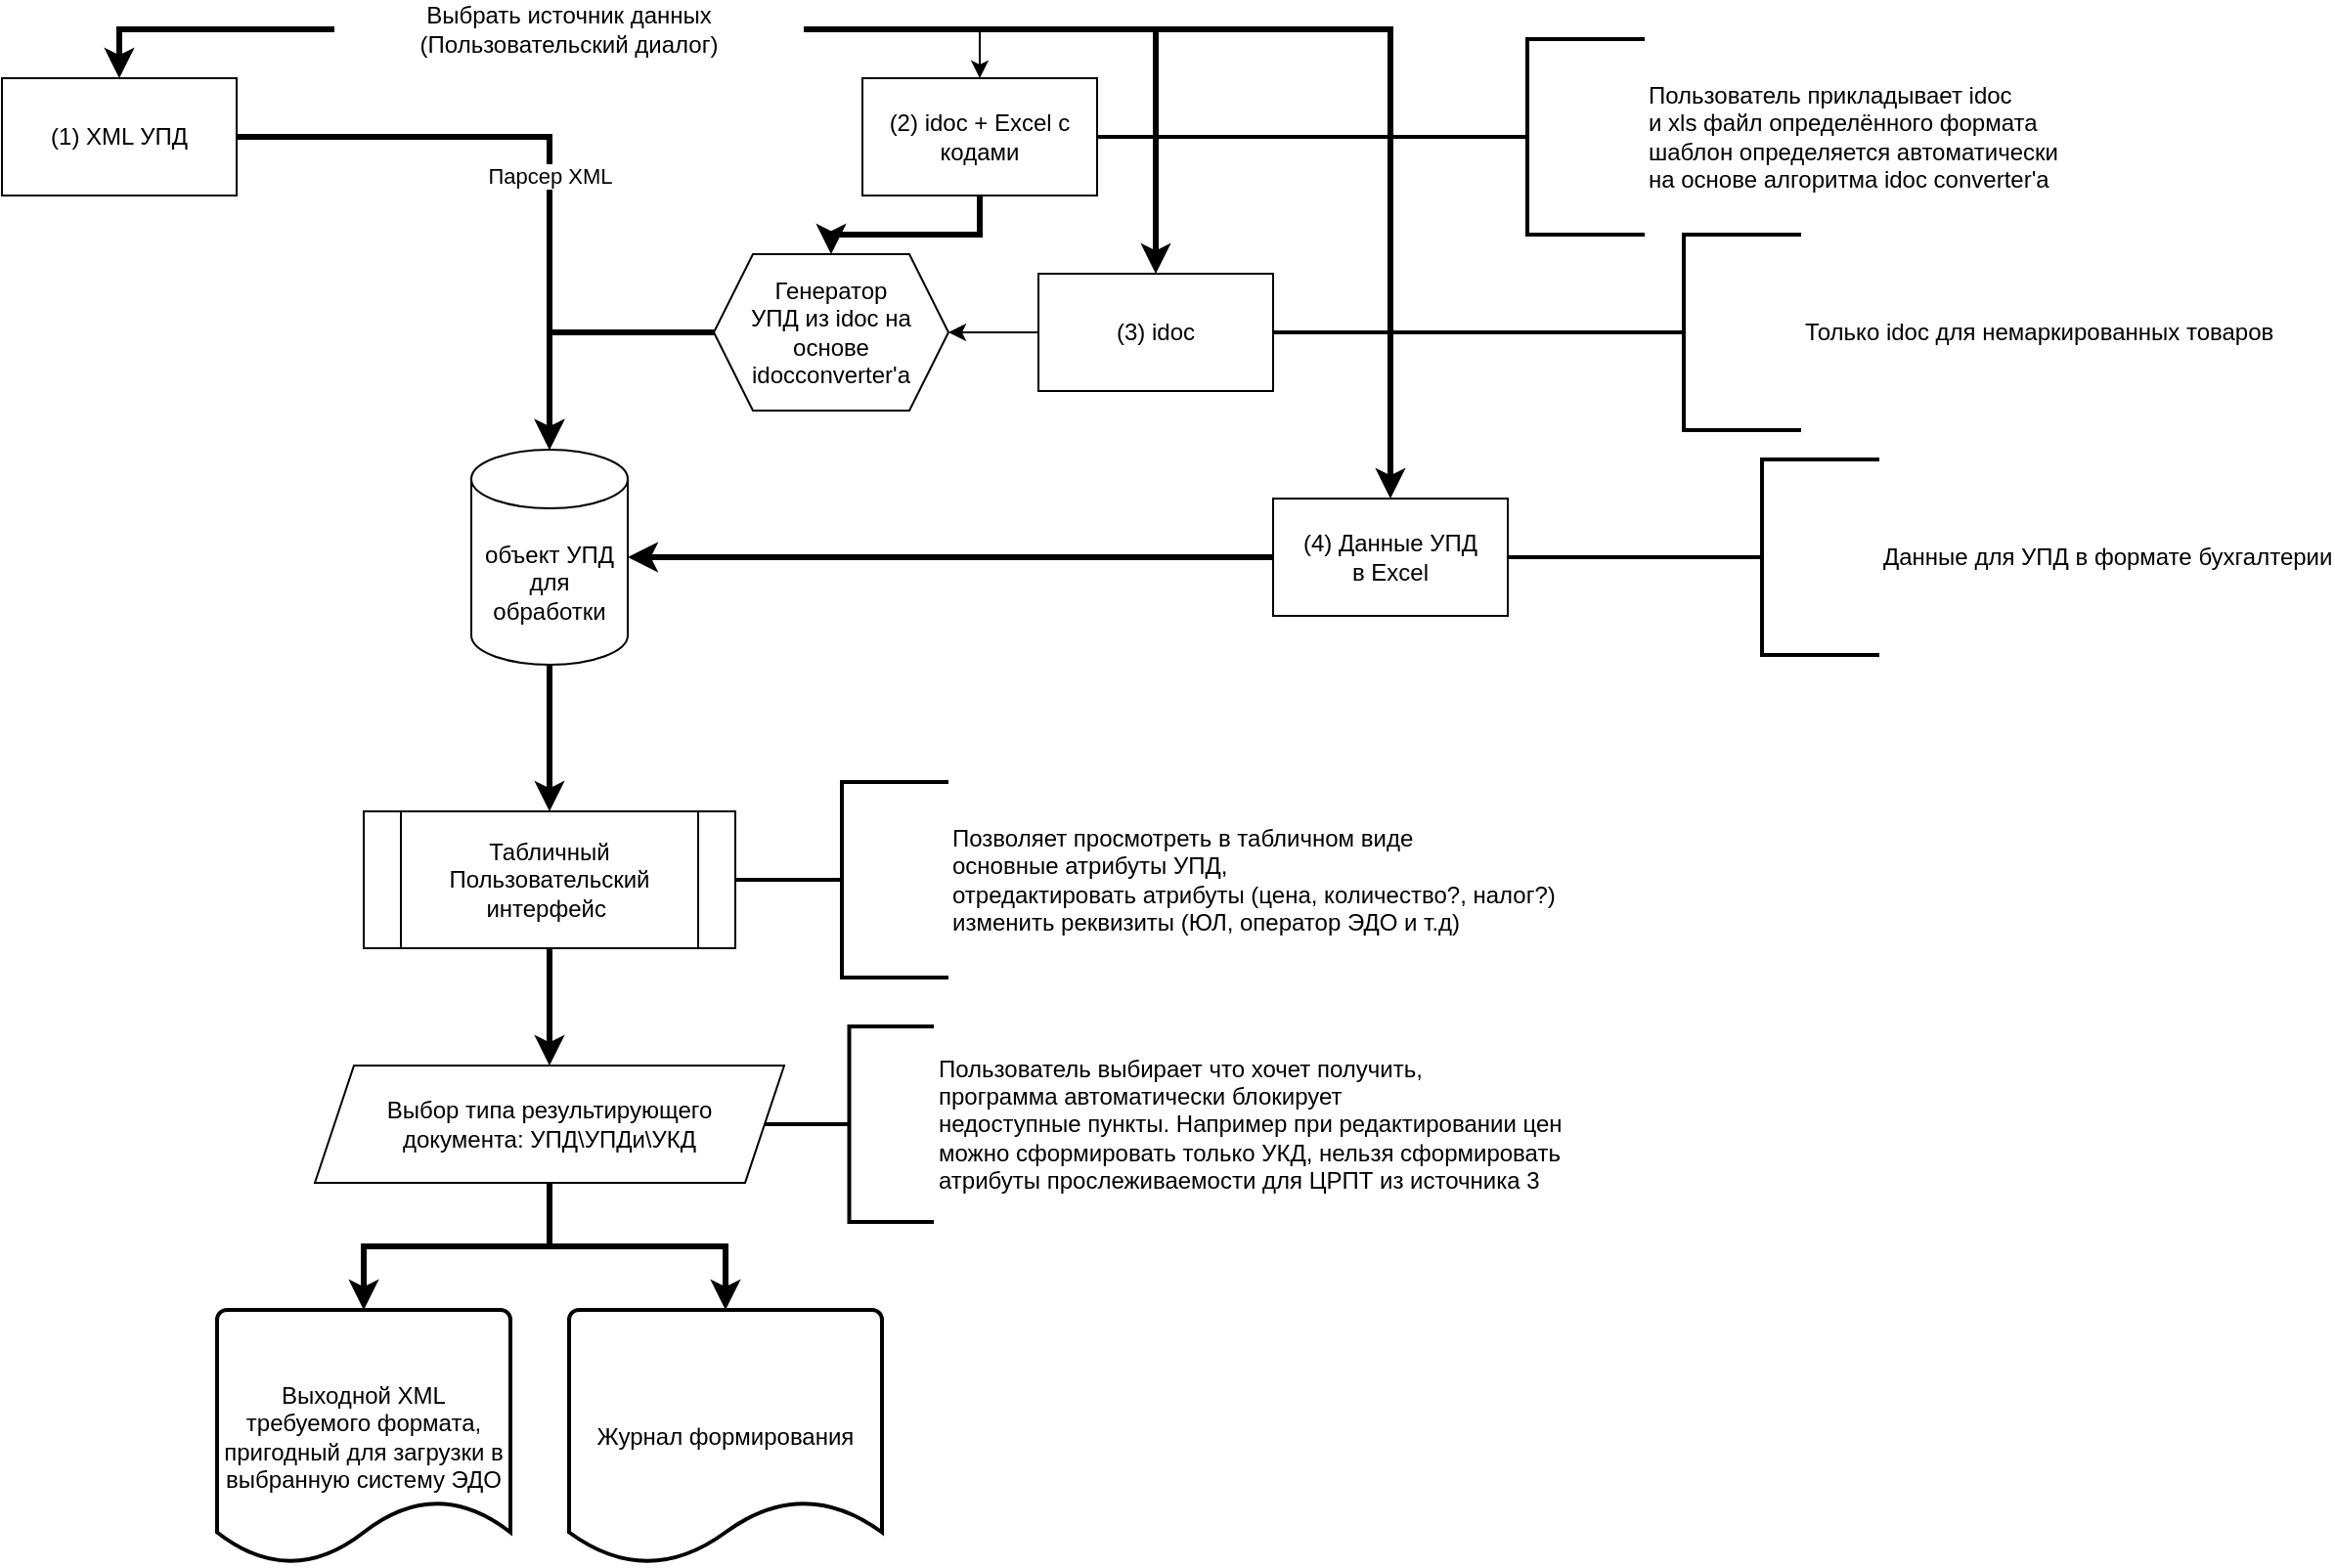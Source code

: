<mxfile version="17.4.0" type="github">
  <diagram id="IThwTLLGba7Q0fqvW59s" name="Page-1">
    <mxGraphModel dx="1422" dy="741" grid="1" gridSize="10" guides="1" tooltips="1" connect="1" arrows="1" fold="1" page="1" pageScale="1" pageWidth="827" pageHeight="1169" math="0" shadow="0">
      <root>
        <mxCell id="0" />
        <mxCell id="1" parent="0" />
        <mxCell id="mTSeAWRRw6Q3uPcNTbIo-3" style="edgeStyle=orthogonalEdgeStyle;rounded=0;orthogonalLoop=1;jettySize=auto;html=1;strokeWidth=3;" parent="1" source="mTSeAWRRw6Q3uPcNTbIo-1" target="mTSeAWRRw6Q3uPcNTbIo-2" edge="1">
          <mxGeometry relative="1" as="geometry" />
        </mxCell>
        <mxCell id="mTSeAWRRw6Q3uPcNTbIo-6" style="edgeStyle=orthogonalEdgeStyle;rounded=0;orthogonalLoop=1;jettySize=auto;html=1;" parent="1" source="mTSeAWRRw6Q3uPcNTbIo-1" target="mTSeAWRRw6Q3uPcNTbIo-5" edge="1">
          <mxGeometry relative="1" as="geometry" />
        </mxCell>
        <mxCell id="ITM5sbHz8d6MqF41jEeu-2" style="edgeStyle=orthogonalEdgeStyle;rounded=0;orthogonalLoop=1;jettySize=auto;html=1;entryX=0.5;entryY=0;entryDx=0;entryDy=0;strokeWidth=3;" edge="1" parent="1" source="mTSeAWRRw6Q3uPcNTbIo-1" target="ITM5sbHz8d6MqF41jEeu-1">
          <mxGeometry relative="1" as="geometry" />
        </mxCell>
        <mxCell id="ITM5sbHz8d6MqF41jEeu-4" style="edgeStyle=orthogonalEdgeStyle;rounded=0;orthogonalLoop=1;jettySize=auto;html=1;strokeWidth=3;" edge="1" parent="1" source="mTSeAWRRw6Q3uPcNTbIo-1" target="ITM5sbHz8d6MqF41jEeu-3">
          <mxGeometry relative="1" as="geometry" />
        </mxCell>
        <mxCell id="mTSeAWRRw6Q3uPcNTbIo-1" value="Выбрать источник данных (Пользовательский диалог)" style="text;html=1;strokeColor=none;fillColor=none;align=center;verticalAlign=middle;whiteSpace=wrap;rounded=0;" parent="1" vertex="1">
          <mxGeometry x="250" y="20" width="240" height="30" as="geometry" />
        </mxCell>
        <mxCell id="mTSeAWRRw6Q3uPcNTbIo-8" style="edgeStyle=orthogonalEdgeStyle;rounded=0;orthogonalLoop=1;jettySize=auto;html=1;strokeWidth=3;" parent="1" source="mTSeAWRRw6Q3uPcNTbIo-2" target="mTSeAWRRw6Q3uPcNTbIo-7" edge="1">
          <mxGeometry relative="1" as="geometry" />
        </mxCell>
        <mxCell id="mTSeAWRRw6Q3uPcNTbIo-11" value="Парсер XML" style="edgeLabel;html=1;align=center;verticalAlign=middle;resizable=0;points=[];" parent="mTSeAWRRw6Q3uPcNTbIo-8" vertex="1" connectable="0">
          <mxGeometry x="0.126" relative="1" as="geometry">
            <mxPoint as="offset" />
          </mxGeometry>
        </mxCell>
        <mxCell id="mTSeAWRRw6Q3uPcNTbIo-2" value="(1) XML УПД" style="rounded=0;whiteSpace=wrap;html=1;" parent="1" vertex="1">
          <mxGeometry x="80" y="60" width="120" height="60" as="geometry" />
        </mxCell>
        <mxCell id="ITM5sbHz8d6MqF41jEeu-10" style="edgeStyle=orthogonalEdgeStyle;rounded=0;orthogonalLoop=1;jettySize=auto;html=1;entryX=0.5;entryY=0;entryDx=0;entryDy=0;strokeWidth=3;" edge="1" parent="1" source="mTSeAWRRw6Q3uPcNTbIo-5" target="ITM5sbHz8d6MqF41jEeu-9">
          <mxGeometry relative="1" as="geometry" />
        </mxCell>
        <mxCell id="mTSeAWRRw6Q3uPcNTbIo-5" value="(2) idoc + Excel с кодами" style="rounded=0;whiteSpace=wrap;html=1;" parent="1" vertex="1">
          <mxGeometry x="520" y="60" width="120" height="60" as="geometry" />
        </mxCell>
        <mxCell id="mTSeAWRRw6Q3uPcNTbIo-13" style="edgeStyle=orthogonalEdgeStyle;rounded=0;orthogonalLoop=1;jettySize=auto;html=1;exitX=0.5;exitY=1;exitDx=0;exitDy=0;exitPerimeter=0;strokeWidth=3;" parent="1" source="mTSeAWRRw6Q3uPcNTbIo-7" target="mTSeAWRRw6Q3uPcNTbIo-12" edge="1">
          <mxGeometry relative="1" as="geometry" />
        </mxCell>
        <mxCell id="mTSeAWRRw6Q3uPcNTbIo-7" value="объект УПД для обработки" style="shape=cylinder3;whiteSpace=wrap;html=1;boundedLbl=1;backgroundOutline=1;size=15;" parent="1" vertex="1">
          <mxGeometry x="320" y="250" width="80" height="110" as="geometry" />
        </mxCell>
        <mxCell id="mTSeAWRRw6Q3uPcNTbIo-20" style="edgeStyle=orthogonalEdgeStyle;rounded=0;orthogonalLoop=1;jettySize=auto;html=1;exitX=0.5;exitY=1;exitDx=0;exitDy=0;strokeWidth=3;" parent="1" source="mTSeAWRRw6Q3uPcNTbIo-12" target="mTSeAWRRw6Q3uPcNTbIo-19" edge="1">
          <mxGeometry relative="1" as="geometry" />
        </mxCell>
        <mxCell id="mTSeAWRRw6Q3uPcNTbIo-12" value="Табличный Пользовательский интерфейс&amp;nbsp; " style="shape=process;whiteSpace=wrap;html=1;backgroundOutline=1;" parent="1" vertex="1">
          <mxGeometry x="265" y="435" width="190" height="70" as="geometry" />
        </mxCell>
        <mxCell id="mTSeAWRRw6Q3uPcNTbIo-16" value="Журнал формирования" style="strokeWidth=2;html=1;shape=mxgraph.flowchart.document2;whiteSpace=wrap;size=0.25;" parent="1" vertex="1">
          <mxGeometry x="370" y="690" width="160" height="130" as="geometry" />
        </mxCell>
        <mxCell id="mTSeAWRRw6Q3uPcNTbIo-17" value="Позволяет просмотреть в табличном виде&lt;br&gt;основные атрибуты УПД, &lt;br&gt;отредактировать атрибуты (цена, количество?, налог?)&lt;br&gt;изменить реквизиты (ЮЛ, оператор ЭДО и т.д)" style="strokeWidth=2;html=1;shape=mxgraph.flowchart.annotation_2;align=left;labelPosition=right;pointerEvents=1;" parent="1" vertex="1">
          <mxGeometry x="455" y="420" width="109" height="100" as="geometry" />
        </mxCell>
        <mxCell id="ITM5sbHz8d6MqF41jEeu-18" style="edgeStyle=orthogonalEdgeStyle;rounded=0;orthogonalLoop=1;jettySize=auto;html=1;endArrow=classic;endFill=1;strokeWidth=3;" edge="1" parent="1" source="mTSeAWRRw6Q3uPcNTbIo-19" target="ITM5sbHz8d6MqF41jEeu-16">
          <mxGeometry relative="1" as="geometry" />
        </mxCell>
        <mxCell id="ITM5sbHz8d6MqF41jEeu-19" style="edgeStyle=orthogonalEdgeStyle;rounded=0;orthogonalLoop=1;jettySize=auto;html=1;endArrow=classic;endFill=1;strokeWidth=3;" edge="1" parent="1" source="mTSeAWRRw6Q3uPcNTbIo-19" target="mTSeAWRRw6Q3uPcNTbIo-16">
          <mxGeometry relative="1" as="geometry" />
        </mxCell>
        <mxCell id="mTSeAWRRw6Q3uPcNTbIo-19" value="Выбор типа результирующего &lt;br&gt;документа: УПД\УПДи\УКД" style="shape=parallelogram;perimeter=parallelogramPerimeter;whiteSpace=wrap;html=1;fixedSize=1;" parent="1" vertex="1">
          <mxGeometry x="240" y="565" width="240" height="60" as="geometry" />
        </mxCell>
        <mxCell id="mTSeAWRRw6Q3uPcNTbIo-21" value="Пользователь выбирает что хочет получить,&lt;br&gt;программа автоматически блокирует &lt;br&gt;недоступные пункты. Например при редактировании цен&lt;br&gt;можно сформировать только УКД, нельзя сформировать &lt;br&gt;атрибуты прослеживаемости для ЦРПТ из источника 3" style="strokeWidth=2;html=1;shape=mxgraph.flowchart.annotation_2;align=left;labelPosition=right;pointerEvents=1;" parent="1" vertex="1">
          <mxGeometry x="470" y="545" width="86.5" height="100" as="geometry" />
        </mxCell>
        <mxCell id="ITM5sbHz8d6MqF41jEeu-5" style="edgeStyle=orthogonalEdgeStyle;rounded=0;orthogonalLoop=1;jettySize=auto;html=1;strokeWidth=2;endArrow=none;endFill=0;" edge="1" parent="1" source="mTSeAWRRw6Q3uPcNTbIo-23" target="mTSeAWRRw6Q3uPcNTbIo-5">
          <mxGeometry relative="1" as="geometry" />
        </mxCell>
        <mxCell id="mTSeAWRRw6Q3uPcNTbIo-23" value="Пользователь прикладывает idoc&lt;br&gt;и xls файл определённого формата&lt;br&gt;шаблон определяется автоматически&lt;br&gt;на основе алгоритма idoc converter&#39;a" style="strokeWidth=2;html=1;shape=mxgraph.flowchart.annotation_2;align=left;labelPosition=right;pointerEvents=1;" parent="1" vertex="1">
          <mxGeometry x="800" y="40" width="120" height="100" as="geometry" />
        </mxCell>
        <mxCell id="ITM5sbHz8d6MqF41jEeu-12" style="edgeStyle=orthogonalEdgeStyle;rounded=0;orthogonalLoop=1;jettySize=auto;html=1;entryX=1;entryY=0.5;entryDx=0;entryDy=0;" edge="1" parent="1" source="ITM5sbHz8d6MqF41jEeu-1" target="ITM5sbHz8d6MqF41jEeu-9">
          <mxGeometry relative="1" as="geometry" />
        </mxCell>
        <mxCell id="ITM5sbHz8d6MqF41jEeu-1" value="(3) idoc" style="rounded=0;whiteSpace=wrap;html=1;" vertex="1" parent="1">
          <mxGeometry x="610" y="160" width="120" height="60" as="geometry" />
        </mxCell>
        <mxCell id="ITM5sbHz8d6MqF41jEeu-13" style="edgeStyle=orthogonalEdgeStyle;rounded=0;orthogonalLoop=1;jettySize=auto;html=1;strokeWidth=3;" edge="1" parent="1" source="ITM5sbHz8d6MqF41jEeu-3" target="mTSeAWRRw6Q3uPcNTbIo-7">
          <mxGeometry relative="1" as="geometry" />
        </mxCell>
        <mxCell id="ITM5sbHz8d6MqF41jEeu-3" value="(4) Данные УПД &lt;br&gt;в Excel" style="rounded=0;whiteSpace=wrap;html=1;" vertex="1" parent="1">
          <mxGeometry x="730" y="275" width="120" height="60" as="geometry" />
        </mxCell>
        <mxCell id="ITM5sbHz8d6MqF41jEeu-7" style="edgeStyle=orthogonalEdgeStyle;rounded=0;orthogonalLoop=1;jettySize=auto;html=1;endArrow=none;endFill=0;strokeWidth=2;" edge="1" parent="1" source="ITM5sbHz8d6MqF41jEeu-6" target="ITM5sbHz8d6MqF41jEeu-1">
          <mxGeometry relative="1" as="geometry" />
        </mxCell>
        <mxCell id="ITM5sbHz8d6MqF41jEeu-6" value="Только idoc для немаркированных товаров" style="strokeWidth=2;html=1;shape=mxgraph.flowchart.annotation_2;align=left;labelPosition=right;pointerEvents=1;" vertex="1" parent="1">
          <mxGeometry x="880" y="140" width="120" height="100" as="geometry" />
        </mxCell>
        <mxCell id="ITM5sbHz8d6MqF41jEeu-15" style="edgeStyle=orthogonalEdgeStyle;rounded=0;orthogonalLoop=1;jettySize=auto;html=1;strokeWidth=2;endArrow=none;endFill=0;" edge="1" parent="1" source="ITM5sbHz8d6MqF41jEeu-8" target="ITM5sbHz8d6MqF41jEeu-3">
          <mxGeometry relative="1" as="geometry" />
        </mxCell>
        <mxCell id="ITM5sbHz8d6MqF41jEeu-8" value="Данные для УПД в формате бухгалтерии" style="strokeWidth=2;html=1;shape=mxgraph.flowchart.annotation_2;align=left;labelPosition=right;pointerEvents=1;" vertex="1" parent="1">
          <mxGeometry x="920" y="255" width="120" height="100" as="geometry" />
        </mxCell>
        <mxCell id="ITM5sbHz8d6MqF41jEeu-14" style="edgeStyle=orthogonalEdgeStyle;rounded=0;orthogonalLoop=1;jettySize=auto;html=1;strokeWidth=3;" edge="1" parent="1" source="ITM5sbHz8d6MqF41jEeu-9" target="mTSeAWRRw6Q3uPcNTbIo-7">
          <mxGeometry relative="1" as="geometry" />
        </mxCell>
        <mxCell id="ITM5sbHz8d6MqF41jEeu-9" value="Генератор&lt;br&gt;УПД из idoc на &lt;br&gt;основе idocconverter&#39;a" style="shape=hexagon;perimeter=hexagonPerimeter2;whiteSpace=wrap;html=1;fixedSize=1;" vertex="1" parent="1">
          <mxGeometry x="444" y="150" width="120" height="80" as="geometry" />
        </mxCell>
        <mxCell id="ITM5sbHz8d6MqF41jEeu-16" value="Выходной XML требуемого формата, пригодный для загрузки в выбранную систему ЭДО" style="strokeWidth=2;html=1;shape=mxgraph.flowchart.document2;whiteSpace=wrap;size=0.25;" vertex="1" parent="1">
          <mxGeometry x="190" y="690" width="150" height="130" as="geometry" />
        </mxCell>
      </root>
    </mxGraphModel>
  </diagram>
</mxfile>
